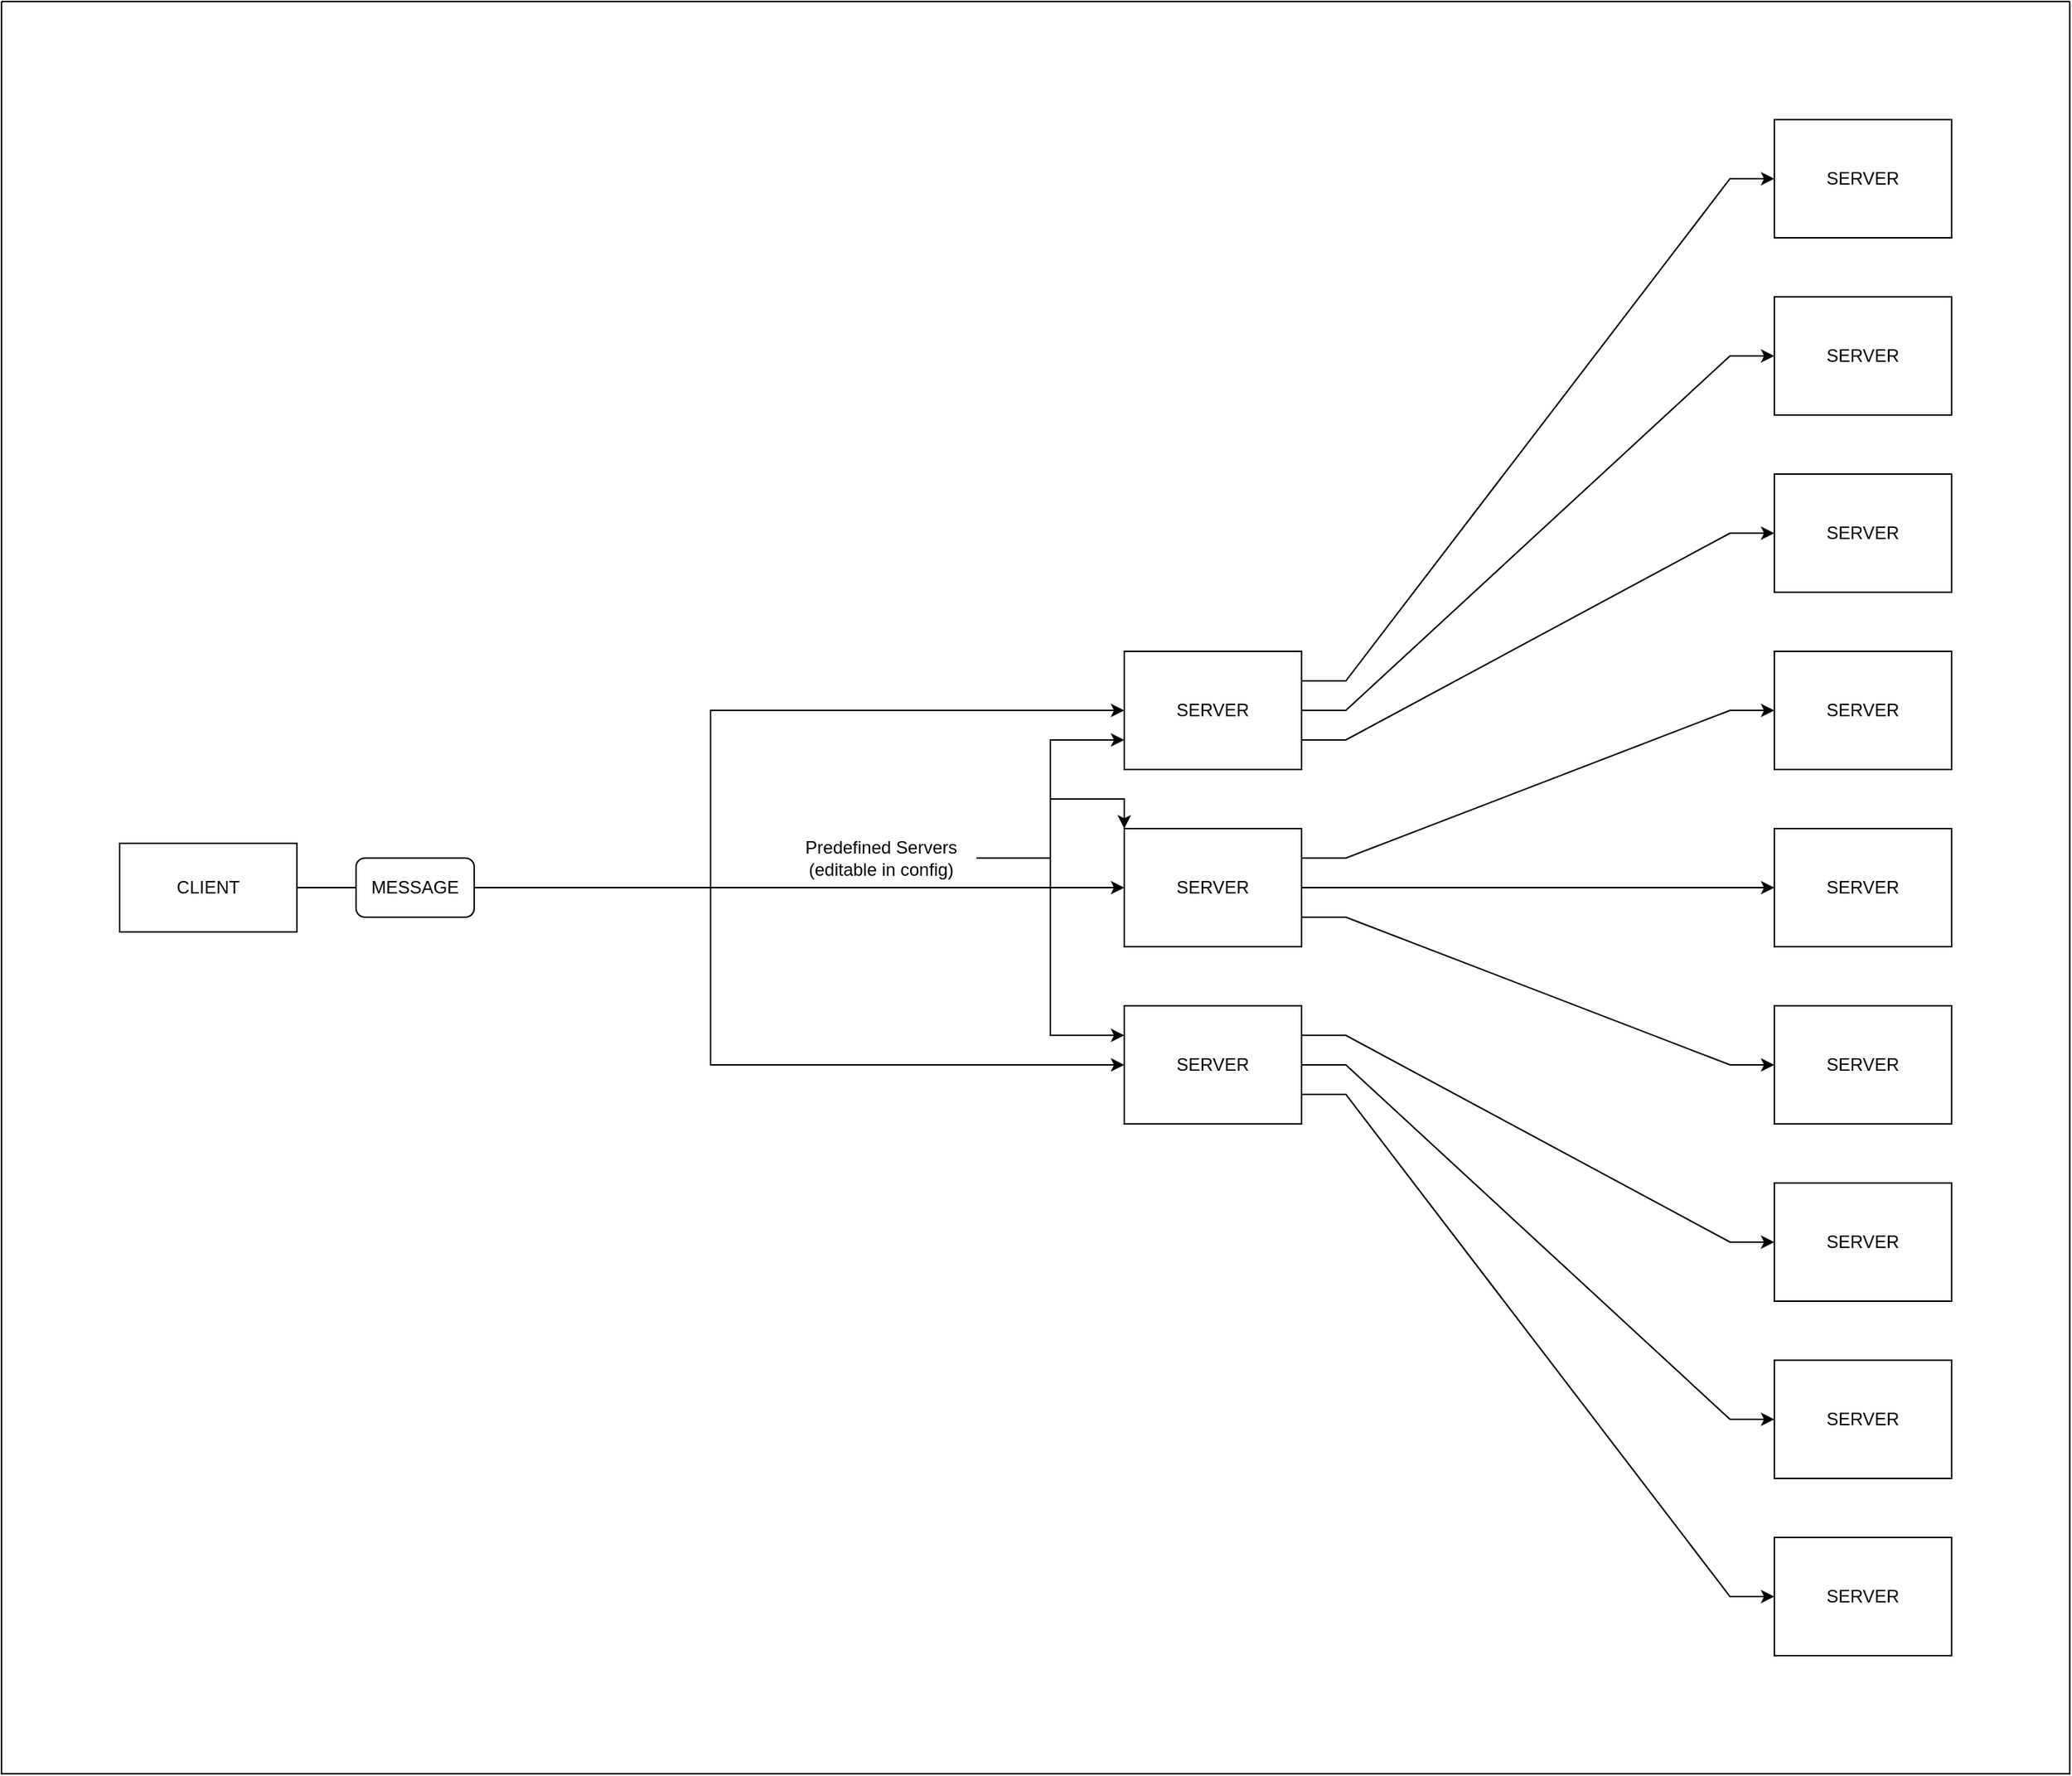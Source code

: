 <mxfile version="28.0.6">
  <diagram name="Page-1" id="9NbhMeg_bvBeotgSo6cG">
    <mxGraphModel dx="3737" dy="2795" grid="1" gridSize="10" guides="1" tooltips="1" connect="1" arrows="1" fold="1" page="1" pageScale="1" pageWidth="827" pageHeight="1169" math="0" shadow="0">
      <root>
        <mxCell id="0" />
        <mxCell id="1" parent="0" />
        <mxCell id="4Yiu4mVheM5l2zJpe9Bv-21" style="edgeStyle=orthogonalEdgeStyle;rounded=0;orthogonalLoop=1;jettySize=auto;html=1;entryX=0;entryY=0.5;entryDx=0;entryDy=0;" edge="1" parent="1" source="4Yiu4mVheM5l2zJpe9Bv-1" target="4Yiu4mVheM5l2zJpe9Bv-2">
          <mxGeometry relative="1" as="geometry" />
        </mxCell>
        <mxCell id="4Yiu4mVheM5l2zJpe9Bv-22" style="edgeStyle=orthogonalEdgeStyle;rounded=0;orthogonalLoop=1;jettySize=auto;html=1;entryX=0;entryY=0.5;entryDx=0;entryDy=0;" edge="1" parent="1" source="4Yiu4mVheM5l2zJpe9Bv-1" target="4Yiu4mVheM5l2zJpe9Bv-7">
          <mxGeometry relative="1" as="geometry" />
        </mxCell>
        <mxCell id="4Yiu4mVheM5l2zJpe9Bv-23" style="edgeStyle=orthogonalEdgeStyle;rounded=0;orthogonalLoop=1;jettySize=auto;html=1;entryX=0;entryY=0.5;entryDx=0;entryDy=0;" edge="1" parent="1" source="4Yiu4mVheM5l2zJpe9Bv-1" target="4Yiu4mVheM5l2zJpe9Bv-9">
          <mxGeometry relative="1" as="geometry" />
        </mxCell>
        <mxCell id="4Yiu4mVheM5l2zJpe9Bv-1" value="CLIENT" style="rounded=0;whiteSpace=wrap;html=1;" vertex="1" parent="1">
          <mxGeometry x="-320" y="410" width="120" height="60" as="geometry" />
        </mxCell>
        <mxCell id="4Yiu4mVheM5l2zJpe9Bv-41" style="edgeStyle=entityRelationEdgeStyle;rounded=0;orthogonalLoop=1;jettySize=auto;html=1;exitX=1;exitY=0.25;exitDx=0;exitDy=0;entryX=0;entryY=0.5;entryDx=0;entryDy=0;" edge="1" parent="1" source="4Yiu4mVheM5l2zJpe9Bv-2" target="4Yiu4mVheM5l2zJpe9Bv-32">
          <mxGeometry relative="1" as="geometry" />
        </mxCell>
        <mxCell id="4Yiu4mVheM5l2zJpe9Bv-42" style="edgeStyle=entityRelationEdgeStyle;rounded=0;orthogonalLoop=1;jettySize=auto;html=1;exitX=1;exitY=0.5;exitDx=0;exitDy=0;entryX=0;entryY=0.5;entryDx=0;entryDy=0;" edge="1" parent="1" source="4Yiu4mVheM5l2zJpe9Bv-2" target="4Yiu4mVheM5l2zJpe9Bv-33">
          <mxGeometry relative="1" as="geometry" />
        </mxCell>
        <mxCell id="4Yiu4mVheM5l2zJpe9Bv-43" style="edgeStyle=entityRelationEdgeStyle;rounded=0;orthogonalLoop=1;jettySize=auto;html=1;exitX=1;exitY=0.75;exitDx=0;exitDy=0;entryX=0;entryY=0.5;entryDx=0;entryDy=0;" edge="1" parent="1" source="4Yiu4mVheM5l2zJpe9Bv-2" target="4Yiu4mVheM5l2zJpe9Bv-34">
          <mxGeometry relative="1" as="geometry" />
        </mxCell>
        <mxCell id="4Yiu4mVheM5l2zJpe9Bv-2" value="SERVER" style="rounded=0;whiteSpace=wrap;html=1;" vertex="1" parent="1">
          <mxGeometry x="360" y="280" width="120" height="80" as="geometry" />
        </mxCell>
        <mxCell id="4Yiu4mVheM5l2zJpe9Bv-3" value="SERVER" style="rounded=0;whiteSpace=wrap;html=1;" vertex="1" parent="1">
          <mxGeometry x="800" y="280" width="120" height="80" as="geometry" />
        </mxCell>
        <mxCell id="4Yiu4mVheM5l2zJpe9Bv-44" style="edgeStyle=entityRelationEdgeStyle;rounded=0;orthogonalLoop=1;jettySize=auto;html=1;exitX=1;exitY=0.25;exitDx=0;exitDy=0;entryX=0;entryY=0.5;entryDx=0;entryDy=0;" edge="1" parent="1" source="4Yiu4mVheM5l2zJpe9Bv-7" target="4Yiu4mVheM5l2zJpe9Bv-3">
          <mxGeometry relative="1" as="geometry" />
        </mxCell>
        <mxCell id="4Yiu4mVheM5l2zJpe9Bv-45" style="edgeStyle=orthogonalEdgeStyle;rounded=0;orthogonalLoop=1;jettySize=auto;html=1;exitX=1;exitY=0.5;exitDx=0;exitDy=0;entryX=0;entryY=0.5;entryDx=0;entryDy=0;" edge="1" parent="1" source="4Yiu4mVheM5l2zJpe9Bv-7" target="4Yiu4mVheM5l2zJpe9Bv-8">
          <mxGeometry relative="1" as="geometry" />
        </mxCell>
        <mxCell id="4Yiu4mVheM5l2zJpe9Bv-46" style="edgeStyle=entityRelationEdgeStyle;rounded=0;orthogonalLoop=1;jettySize=auto;html=1;exitX=1;exitY=0.75;exitDx=0;exitDy=0;entryX=0;entryY=0.5;entryDx=0;entryDy=0;" edge="1" parent="1" source="4Yiu4mVheM5l2zJpe9Bv-7" target="4Yiu4mVheM5l2zJpe9Bv-10">
          <mxGeometry relative="1" as="geometry" />
        </mxCell>
        <mxCell id="4Yiu4mVheM5l2zJpe9Bv-7" value="SERVER" style="rounded=0;whiteSpace=wrap;html=1;" vertex="1" parent="1">
          <mxGeometry x="360" y="400" width="120" height="80" as="geometry" />
        </mxCell>
        <mxCell id="4Yiu4mVheM5l2zJpe9Bv-8" value="SERVER" style="rounded=0;whiteSpace=wrap;html=1;" vertex="1" parent="1">
          <mxGeometry x="800" y="400" width="120" height="80" as="geometry" />
        </mxCell>
        <mxCell id="4Yiu4mVheM5l2zJpe9Bv-47" style="edgeStyle=entityRelationEdgeStyle;rounded=0;orthogonalLoop=1;jettySize=auto;html=1;exitX=1;exitY=0.75;exitDx=0;exitDy=0;entryX=0;entryY=0.5;entryDx=0;entryDy=0;" edge="1" parent="1" source="4Yiu4mVheM5l2zJpe9Bv-9" target="4Yiu4mVheM5l2zJpe9Bv-37">
          <mxGeometry relative="1" as="geometry" />
        </mxCell>
        <mxCell id="4Yiu4mVheM5l2zJpe9Bv-48" style="edgeStyle=entityRelationEdgeStyle;rounded=0;orthogonalLoop=1;jettySize=auto;html=1;exitX=1;exitY=0.5;exitDx=0;exitDy=0;entryX=0;entryY=0.5;entryDx=0;entryDy=0;" edge="1" parent="1" source="4Yiu4mVheM5l2zJpe9Bv-9" target="4Yiu4mVheM5l2zJpe9Bv-36">
          <mxGeometry relative="1" as="geometry" />
        </mxCell>
        <mxCell id="4Yiu4mVheM5l2zJpe9Bv-49" style="edgeStyle=entityRelationEdgeStyle;rounded=0;orthogonalLoop=1;jettySize=auto;html=1;exitX=1;exitY=0.25;exitDx=0;exitDy=0;entryX=0;entryY=0.5;entryDx=0;entryDy=0;" edge="1" parent="1" source="4Yiu4mVheM5l2zJpe9Bv-9" target="4Yiu4mVheM5l2zJpe9Bv-35">
          <mxGeometry relative="1" as="geometry" />
        </mxCell>
        <mxCell id="4Yiu4mVheM5l2zJpe9Bv-9" value="SERVER" style="rounded=0;whiteSpace=wrap;html=1;" vertex="1" parent="1">
          <mxGeometry x="360" y="520" width="120" height="80" as="geometry" />
        </mxCell>
        <mxCell id="4Yiu4mVheM5l2zJpe9Bv-10" value="SERVER" style="rounded=0;whiteSpace=wrap;html=1;" vertex="1" parent="1">
          <mxGeometry x="800" y="520" width="120" height="80" as="geometry" />
        </mxCell>
        <mxCell id="4Yiu4mVheM5l2zJpe9Bv-19" value="MESSAGE" style="rounded=1;whiteSpace=wrap;html=1;" vertex="1" parent="1">
          <mxGeometry x="-160" y="420" width="80" height="40" as="geometry" />
        </mxCell>
        <mxCell id="4Yiu4mVheM5l2zJpe9Bv-32" value="SERVER" style="rounded=0;whiteSpace=wrap;html=1;" vertex="1" parent="1">
          <mxGeometry x="800" y="-80" width="120" height="80" as="geometry" />
        </mxCell>
        <mxCell id="4Yiu4mVheM5l2zJpe9Bv-33" value="SERVER" style="rounded=0;whiteSpace=wrap;html=1;" vertex="1" parent="1">
          <mxGeometry x="800" y="40" width="120" height="80" as="geometry" />
        </mxCell>
        <mxCell id="4Yiu4mVheM5l2zJpe9Bv-34" value="SERVER" style="rounded=0;whiteSpace=wrap;html=1;" vertex="1" parent="1">
          <mxGeometry x="800" y="160" width="120" height="80" as="geometry" />
        </mxCell>
        <mxCell id="4Yiu4mVheM5l2zJpe9Bv-35" value="SERVER" style="rounded=0;whiteSpace=wrap;html=1;" vertex="1" parent="1">
          <mxGeometry x="800" y="640" width="120" height="80" as="geometry" />
        </mxCell>
        <mxCell id="4Yiu4mVheM5l2zJpe9Bv-36" value="SERVER" style="rounded=0;whiteSpace=wrap;html=1;" vertex="1" parent="1">
          <mxGeometry x="800" y="760" width="120" height="80" as="geometry" />
        </mxCell>
        <mxCell id="4Yiu4mVheM5l2zJpe9Bv-37" value="SERVER" style="rounded=0;whiteSpace=wrap;html=1;" vertex="1" parent="1">
          <mxGeometry x="800" y="880" width="120" height="80" as="geometry" />
        </mxCell>
        <mxCell id="4Yiu4mVheM5l2zJpe9Bv-57" style="edgeStyle=orthogonalEdgeStyle;rounded=0;orthogonalLoop=1;jettySize=auto;html=1;entryX=0;entryY=0;entryDx=0;entryDy=0;" edge="1" parent="1" source="4Yiu4mVheM5l2zJpe9Bv-55" target="4Yiu4mVheM5l2zJpe9Bv-7">
          <mxGeometry relative="1" as="geometry" />
        </mxCell>
        <mxCell id="4Yiu4mVheM5l2zJpe9Bv-58" style="edgeStyle=orthogonalEdgeStyle;rounded=0;orthogonalLoop=1;jettySize=auto;html=1;entryX=0;entryY=0.75;entryDx=0;entryDy=0;" edge="1" parent="1" source="4Yiu4mVheM5l2zJpe9Bv-55" target="4Yiu4mVheM5l2zJpe9Bv-2">
          <mxGeometry relative="1" as="geometry" />
        </mxCell>
        <mxCell id="4Yiu4mVheM5l2zJpe9Bv-59" style="edgeStyle=orthogonalEdgeStyle;rounded=0;orthogonalLoop=1;jettySize=auto;html=1;entryX=0;entryY=0.25;entryDx=0;entryDy=0;" edge="1" parent="1" source="4Yiu4mVheM5l2zJpe9Bv-55" target="4Yiu4mVheM5l2zJpe9Bv-9">
          <mxGeometry relative="1" as="geometry" />
        </mxCell>
        <mxCell id="4Yiu4mVheM5l2zJpe9Bv-55" value="Predefined Servers&lt;br&gt;(editable in config)" style="text;html=1;align=center;verticalAlign=middle;resizable=0;points=[];autosize=1;strokeColor=none;fillColor=none;" vertex="1" parent="1">
          <mxGeometry x="130" y="400" width="130" height="40" as="geometry" />
        </mxCell>
        <mxCell id="4Yiu4mVheM5l2zJpe9Bv-60" value="" style="swimlane;startSize=0;" vertex="1" parent="1">
          <mxGeometry x="-400" y="-160" width="1400" height="1200" as="geometry" />
        </mxCell>
      </root>
    </mxGraphModel>
  </diagram>
</mxfile>
